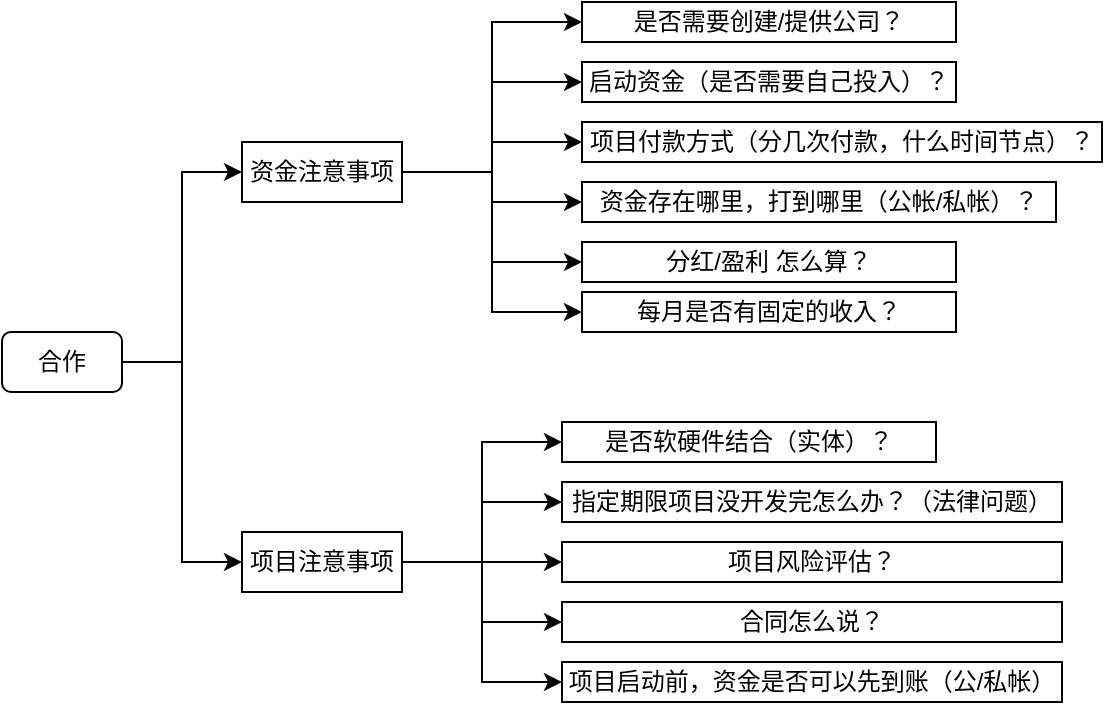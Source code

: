 <mxfile version="23.1.7" type="github">
  <diagram name="第 1 页" id="BGES3wgCWm6-45K1lgQk">
    <mxGraphModel dx="592" dy="394" grid="1" gridSize="10" guides="1" tooltips="1" connect="1" arrows="1" fold="1" page="1" pageScale="1" pageWidth="827" pageHeight="1169" math="0" shadow="0">
      <root>
        <mxCell id="0" />
        <mxCell id="1" parent="0" />
        <mxCell id="alj0vp2BLRlva7AsCrCP-32" style="edgeStyle=orthogonalEdgeStyle;rounded=0;orthogonalLoop=1;jettySize=auto;html=1;entryX=0;entryY=0.5;entryDx=0;entryDy=0;" edge="1" parent="1" source="alj0vp2BLRlva7AsCrCP-1" target="alj0vp2BLRlva7AsCrCP-2">
          <mxGeometry relative="1" as="geometry" />
        </mxCell>
        <mxCell id="alj0vp2BLRlva7AsCrCP-33" style="edgeStyle=orthogonalEdgeStyle;rounded=0;orthogonalLoop=1;jettySize=auto;html=1;entryX=0;entryY=0.5;entryDx=0;entryDy=0;" edge="1" parent="1" source="alj0vp2BLRlva7AsCrCP-1" target="alj0vp2BLRlva7AsCrCP-22">
          <mxGeometry relative="1" as="geometry" />
        </mxCell>
        <mxCell id="alj0vp2BLRlva7AsCrCP-1" value="合作" style="rounded=1;whiteSpace=wrap;html=1;" vertex="1" parent="1">
          <mxGeometry x="40" y="285" width="60" height="30" as="geometry" />
        </mxCell>
        <mxCell id="alj0vp2BLRlva7AsCrCP-11" style="edgeStyle=orthogonalEdgeStyle;rounded=0;orthogonalLoop=1;jettySize=auto;html=1;exitX=1;exitY=0.5;exitDx=0;exitDy=0;entryX=0;entryY=0.5;entryDx=0;entryDy=0;" edge="1" parent="1" source="alj0vp2BLRlva7AsCrCP-2" target="alj0vp2BLRlva7AsCrCP-5">
          <mxGeometry relative="1" as="geometry" />
        </mxCell>
        <mxCell id="alj0vp2BLRlva7AsCrCP-12" style="edgeStyle=orthogonalEdgeStyle;rounded=0;orthogonalLoop=1;jettySize=auto;html=1;entryX=0;entryY=0.5;entryDx=0;entryDy=0;exitX=1;exitY=0.5;exitDx=0;exitDy=0;" edge="1" parent="1" source="alj0vp2BLRlva7AsCrCP-2" target="alj0vp2BLRlva7AsCrCP-3">
          <mxGeometry relative="1" as="geometry">
            <mxPoint x="250" y="185" as="sourcePoint" />
          </mxGeometry>
        </mxCell>
        <mxCell id="alj0vp2BLRlva7AsCrCP-13" style="edgeStyle=orthogonalEdgeStyle;rounded=0;orthogonalLoop=1;jettySize=auto;html=1;entryX=0;entryY=0.5;entryDx=0;entryDy=0;" edge="1" parent="1" source="alj0vp2BLRlva7AsCrCP-2" target="alj0vp2BLRlva7AsCrCP-4">
          <mxGeometry relative="1" as="geometry" />
        </mxCell>
        <mxCell id="alj0vp2BLRlva7AsCrCP-14" style="edgeStyle=orthogonalEdgeStyle;rounded=0;orthogonalLoop=1;jettySize=auto;html=1;entryX=0;entryY=0.5;entryDx=0;entryDy=0;" edge="1" parent="1" source="alj0vp2BLRlva7AsCrCP-2" target="alj0vp2BLRlva7AsCrCP-6">
          <mxGeometry relative="1" as="geometry" />
        </mxCell>
        <mxCell id="alj0vp2BLRlva7AsCrCP-16" style="edgeStyle=orthogonalEdgeStyle;rounded=0;orthogonalLoop=1;jettySize=auto;html=1;entryX=0;entryY=0.5;entryDx=0;entryDy=0;" edge="1" parent="1" source="alj0vp2BLRlva7AsCrCP-2" target="alj0vp2BLRlva7AsCrCP-7">
          <mxGeometry relative="1" as="geometry" />
        </mxCell>
        <mxCell id="alj0vp2BLRlva7AsCrCP-29" style="edgeStyle=orthogonalEdgeStyle;rounded=0;orthogonalLoop=1;jettySize=auto;html=1;entryX=0;entryY=0.5;entryDx=0;entryDy=0;" edge="1" parent="1" source="alj0vp2BLRlva7AsCrCP-2" target="alj0vp2BLRlva7AsCrCP-28">
          <mxGeometry relative="1" as="geometry" />
        </mxCell>
        <mxCell id="alj0vp2BLRlva7AsCrCP-2" value="资金注意事项" style="rounded=0;whiteSpace=wrap;html=1;" vertex="1" parent="1">
          <mxGeometry x="160" y="190" width="80" height="30" as="geometry" />
        </mxCell>
        <mxCell id="alj0vp2BLRlva7AsCrCP-3" value="启动资金（是否需要自己投入）？" style="rounded=0;whiteSpace=wrap;html=1;" vertex="1" parent="1">
          <mxGeometry x="330" y="150" width="187" height="20" as="geometry" />
        </mxCell>
        <mxCell id="alj0vp2BLRlva7AsCrCP-4" value="项目付款方式（分几次付款，什么时间节点）？" style="rounded=0;whiteSpace=wrap;html=1;" vertex="1" parent="1">
          <mxGeometry x="330" y="180" width="260" height="20" as="geometry" />
        </mxCell>
        <mxCell id="alj0vp2BLRlva7AsCrCP-5" value="是否需要创建/提供公司？" style="rounded=0;whiteSpace=wrap;html=1;" vertex="1" parent="1">
          <mxGeometry x="330" y="120" width="187" height="20" as="geometry" />
        </mxCell>
        <mxCell id="alj0vp2BLRlva7AsCrCP-6" value="资金存在哪里，打到哪里（公帐/私帐）？" style="rounded=0;whiteSpace=wrap;html=1;" vertex="1" parent="1">
          <mxGeometry x="330" y="210" width="237" height="20" as="geometry" />
        </mxCell>
        <mxCell id="alj0vp2BLRlva7AsCrCP-7" value="分红/盈利 怎么算？" style="rounded=0;whiteSpace=wrap;html=1;" vertex="1" parent="1">
          <mxGeometry x="330" y="240" width="187" height="20" as="geometry" />
        </mxCell>
        <mxCell id="alj0vp2BLRlva7AsCrCP-17" style="edgeStyle=orthogonalEdgeStyle;rounded=0;orthogonalLoop=1;jettySize=auto;html=1;exitX=1;exitY=0.5;exitDx=0;exitDy=0;entryX=0;entryY=0.5;entryDx=0;entryDy=0;" edge="1" parent="1" source="alj0vp2BLRlva7AsCrCP-22" target="alj0vp2BLRlva7AsCrCP-25">
          <mxGeometry relative="1" as="geometry" />
        </mxCell>
        <mxCell id="alj0vp2BLRlva7AsCrCP-18" style="edgeStyle=orthogonalEdgeStyle;rounded=0;orthogonalLoop=1;jettySize=auto;html=1;entryX=0;entryY=0.5;entryDx=0;entryDy=0;exitX=1;exitY=0.5;exitDx=0;exitDy=0;" edge="1" parent="1" source="alj0vp2BLRlva7AsCrCP-22" target="alj0vp2BLRlva7AsCrCP-23">
          <mxGeometry relative="1" as="geometry">
            <mxPoint x="240" y="385" as="sourcePoint" />
          </mxGeometry>
        </mxCell>
        <mxCell id="alj0vp2BLRlva7AsCrCP-21" style="edgeStyle=orthogonalEdgeStyle;rounded=0;orthogonalLoop=1;jettySize=auto;html=1;entryX=0;entryY=0.5;entryDx=0;entryDy=0;" edge="1" parent="1" source="alj0vp2BLRlva7AsCrCP-22" target="alj0vp2BLRlva7AsCrCP-27">
          <mxGeometry relative="1" as="geometry" />
        </mxCell>
        <mxCell id="alj0vp2BLRlva7AsCrCP-31" style="edgeStyle=orthogonalEdgeStyle;rounded=0;orthogonalLoop=1;jettySize=auto;html=1;entryX=0;entryY=0.5;entryDx=0;entryDy=0;" edge="1" parent="1" source="alj0vp2BLRlva7AsCrCP-22" target="alj0vp2BLRlva7AsCrCP-30">
          <mxGeometry relative="1" as="geometry" />
        </mxCell>
        <mxCell id="alj0vp2BLRlva7AsCrCP-35" style="edgeStyle=orthogonalEdgeStyle;rounded=0;orthogonalLoop=1;jettySize=auto;html=1;entryX=0;entryY=0.5;entryDx=0;entryDy=0;" edge="1" parent="1" source="alj0vp2BLRlva7AsCrCP-22" target="alj0vp2BLRlva7AsCrCP-34">
          <mxGeometry relative="1" as="geometry" />
        </mxCell>
        <mxCell id="alj0vp2BLRlva7AsCrCP-22" value="项目注意事项" style="rounded=0;whiteSpace=wrap;html=1;" vertex="1" parent="1">
          <mxGeometry x="160" y="385" width="80" height="30" as="geometry" />
        </mxCell>
        <mxCell id="alj0vp2BLRlva7AsCrCP-23" value="指定期限项目没开发完怎么办？（法律问题）" style="rounded=0;whiteSpace=wrap;html=1;" vertex="1" parent="1">
          <mxGeometry x="320" y="360" width="250" height="20" as="geometry" />
        </mxCell>
        <mxCell id="alj0vp2BLRlva7AsCrCP-25" value="是否软硬件结合（实体）？" style="rounded=0;whiteSpace=wrap;html=1;" vertex="1" parent="1">
          <mxGeometry x="320" y="330" width="187" height="20" as="geometry" />
        </mxCell>
        <mxCell id="alj0vp2BLRlva7AsCrCP-27" value="项目启动前，资金是否可以先到账（公/私帐）" style="rounded=0;whiteSpace=wrap;html=1;" vertex="1" parent="1">
          <mxGeometry x="320" y="450" width="250" height="20" as="geometry" />
        </mxCell>
        <mxCell id="alj0vp2BLRlva7AsCrCP-28" value="每月是否有固定的收入？" style="rounded=0;whiteSpace=wrap;html=1;" vertex="1" parent="1">
          <mxGeometry x="330" y="265" width="187" height="20" as="geometry" />
        </mxCell>
        <mxCell id="alj0vp2BLRlva7AsCrCP-30" value="合同怎么说？" style="rounded=0;whiteSpace=wrap;html=1;" vertex="1" parent="1">
          <mxGeometry x="320" y="420" width="250" height="20" as="geometry" />
        </mxCell>
        <mxCell id="alj0vp2BLRlva7AsCrCP-34" value="项目风险评估？" style="rounded=0;whiteSpace=wrap;html=1;" vertex="1" parent="1">
          <mxGeometry x="320" y="390" width="250" height="20" as="geometry" />
        </mxCell>
      </root>
    </mxGraphModel>
  </diagram>
</mxfile>
